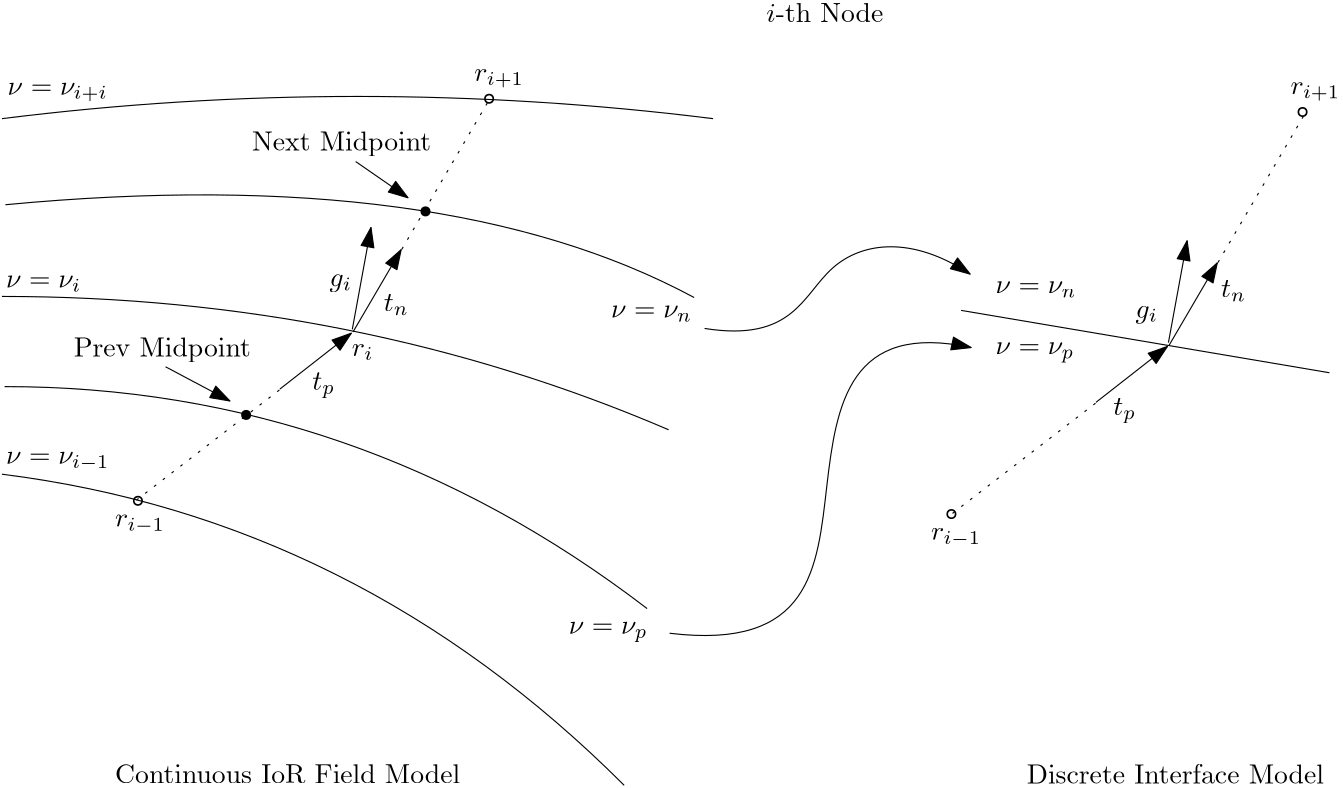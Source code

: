 <?xml version="1.0"?>
<!DOCTYPE ipe SYSTEM "ipe.dtd">
<ipe version="70218" creator="Ipe 7.2.24">
<info created="D:20231206185723" modified="D:20231206200733"/>
<ipestyle name="basic">
<symbol name="arrow/arc(spx)">
<path stroke="sym-stroke" fill="sym-stroke" pen="sym-pen">
0 0 m
-1 0.333 l
-1 -0.333 l
h
</path>
</symbol>
<symbol name="arrow/farc(spx)">
<path stroke="sym-stroke" fill="white" pen="sym-pen">
0 0 m
-1 0.333 l
-1 -0.333 l
h
</path>
</symbol>
<symbol name="arrow/ptarc(spx)">
<path stroke="sym-stroke" fill="sym-stroke" pen="sym-pen">
0 0 m
-1 0.333 l
-0.8 0 l
-1 -0.333 l
h
</path>
</symbol>
<symbol name="arrow/fptarc(spx)">
<path stroke="sym-stroke" fill="white" pen="sym-pen">
0 0 m
-1 0.333 l
-0.8 0 l
-1 -0.333 l
h
</path>
</symbol>
<symbol name="mark/circle(sx)" transformations="translations">
<path fill="sym-stroke">
0.6 0 0 0.6 0 0 e
0.4 0 0 0.4 0 0 e
</path>
</symbol>
<symbol name="mark/disk(sx)" transformations="translations">
<path fill="sym-stroke">
0.6 0 0 0.6 0 0 e
</path>
</symbol>
<symbol name="mark/fdisk(sfx)" transformations="translations">
<group>
<path fill="sym-fill">
0.5 0 0 0.5 0 0 e
</path>
<path fill="sym-stroke" fillrule="eofill">
0.6 0 0 0.6 0 0 e
0.4 0 0 0.4 0 0 e
</path>
</group>
</symbol>
<symbol name="mark/box(sx)" transformations="translations">
<path fill="sym-stroke" fillrule="eofill">
-0.6 -0.6 m
0.6 -0.6 l
0.6 0.6 l
-0.6 0.6 l
h
-0.4 -0.4 m
0.4 -0.4 l
0.4 0.4 l
-0.4 0.4 l
h
</path>
</symbol>
<symbol name="mark/square(sx)" transformations="translations">
<path fill="sym-stroke">
-0.6 -0.6 m
0.6 -0.6 l
0.6 0.6 l
-0.6 0.6 l
h
</path>
</symbol>
<symbol name="mark/fsquare(sfx)" transformations="translations">
<group>
<path fill="sym-fill">
-0.5 -0.5 m
0.5 -0.5 l
0.5 0.5 l
-0.5 0.5 l
h
</path>
<path fill="sym-stroke" fillrule="eofill">
-0.6 -0.6 m
0.6 -0.6 l
0.6 0.6 l
-0.6 0.6 l
h
-0.4 -0.4 m
0.4 -0.4 l
0.4 0.4 l
-0.4 0.4 l
h
</path>
</group>
</symbol>
<symbol name="mark/cross(sx)" transformations="translations">
<group>
<path fill="sym-stroke">
-0.43 -0.57 m
0.57 0.43 l
0.43 0.57 l
-0.57 -0.43 l
h
</path>
<path fill="sym-stroke">
-0.43 0.57 m
0.57 -0.43 l
0.43 -0.57 l
-0.57 0.43 l
h
</path>
</group>
</symbol>
<symbol name="arrow/fnormal(spx)">
<path stroke="sym-stroke" fill="white" pen="sym-pen">
0 0 m
-1 0.333 l
-1 -0.333 l
h
</path>
</symbol>
<symbol name="arrow/pointed(spx)">
<path stroke="sym-stroke" fill="sym-stroke" pen="sym-pen">
0 0 m
-1 0.333 l
-0.8 0 l
-1 -0.333 l
h
</path>
</symbol>
<symbol name="arrow/fpointed(spx)">
<path stroke="sym-stroke" fill="white" pen="sym-pen">
0 0 m
-1 0.333 l
-0.8 0 l
-1 -0.333 l
h
</path>
</symbol>
<symbol name="arrow/linear(spx)">
<path stroke="sym-stroke" pen="sym-pen">
-1 0.333 m
0 0 l
-1 -0.333 l
</path>
</symbol>
<symbol name="arrow/fdouble(spx)">
<path stroke="sym-stroke" fill="white" pen="sym-pen">
0 0 m
-1 0.333 l
-1 -0.333 l
h
-1 0 m
-2 0.333 l
-2 -0.333 l
h
</path>
</symbol>
<symbol name="arrow/double(spx)">
<path stroke="sym-stroke" fill="sym-stroke" pen="sym-pen">
0 0 m
-1 0.333 l
-1 -0.333 l
h
-1 0 m
-2 0.333 l
-2 -0.333 l
h
</path>
</symbol>
<symbol name="arrow/mid-normal(spx)">
<path stroke="sym-stroke" fill="sym-stroke" pen="sym-pen">
0.5 0 m
-0.5 0.333 l
-0.5 -0.333 l
h
</path>
</symbol>
<symbol name="arrow/mid-fnormal(spx)">
<path stroke="sym-stroke" fill="white" pen="sym-pen">
0.5 0 m
-0.5 0.333 l
-0.5 -0.333 l
h
</path>
</symbol>
<symbol name="arrow/mid-pointed(spx)">
<path stroke="sym-stroke" fill="sym-stroke" pen="sym-pen">
0.5 0 m
-0.5 0.333 l
-0.3 0 l
-0.5 -0.333 l
h
</path>
</symbol>
<symbol name="arrow/mid-fpointed(spx)">
<path stroke="sym-stroke" fill="white" pen="sym-pen">
0.5 0 m
-0.5 0.333 l
-0.3 0 l
-0.5 -0.333 l
h
</path>
</symbol>
<symbol name="arrow/mid-double(spx)">
<path stroke="sym-stroke" fill="sym-stroke" pen="sym-pen">
1 0 m
0 0.333 l
0 -0.333 l
h
0 0 m
-1 0.333 l
-1 -0.333 l
h
</path>
</symbol>
<symbol name="arrow/mid-fdouble(spx)">
<path stroke="sym-stroke" fill="white" pen="sym-pen">
1 0 m
0 0.333 l
0 -0.333 l
h
0 0 m
-1 0.333 l
-1 -0.333 l
h
</path>
</symbol>
<anglesize name="22.5 deg" value="22.5"/>
<anglesize name="30 deg" value="30"/>
<anglesize name="45 deg" value="45"/>
<anglesize name="60 deg" value="60"/>
<anglesize name="90 deg" value="90"/>
<arrowsize name="large" value="10"/>
<arrowsize name="small" value="5"/>
<arrowsize name="tiny" value="3"/>
<color name="blue" value="0 0 1"/>
<color name="brown" value="0.647 0.165 0.165"/>
<color name="darkblue" value="0 0 0.545"/>
<color name="darkcyan" value="0 0.545 0.545"/>
<color name="darkgray" value="0.663"/>
<color name="darkgreen" value="0 0.392 0"/>
<color name="darkmagenta" value="0.545 0 0.545"/>
<color name="darkorange" value="1 0.549 0"/>
<color name="darkred" value="0.545 0 0"/>
<color name="gold" value="1 0.843 0"/>
<color name="gray" value="0.745"/>
<color name="green" value="0 1 0"/>
<color name="lightblue" value="0.678 0.847 0.902"/>
<color name="lightcyan" value="0.878 1 1"/>
<color name="lightgray" value="0.827"/>
<color name="lightgreen" value="0.565 0.933 0.565"/>
<color name="lightyellow" value="1 1 0.878"/>
<color name="navy" value="0 0 0.502"/>
<color name="orange" value="1 0.647 0"/>
<color name="pink" value="1 0.753 0.796"/>
<color name="purple" value="0.627 0.125 0.941"/>
<color name="red" value="1 0 0"/>
<color name="seagreen" value="0.18 0.545 0.341"/>
<color name="turquoise" value="0.251 0.878 0.816"/>
<color name="violet" value="0.933 0.51 0.933"/>
<color name="yellow" value="1 1 0"/>
<dashstyle name="dash dot dotted" value="[4 2 1 2 1 2] 0"/>
<dashstyle name="dash dotted" value="[4 2 1 2] 0"/>
<dashstyle name="dashed" value="[4] 0"/>
<dashstyle name="dotted" value="[1 3] 0"/>
<gridsize name="10 pts (~3.5 mm)" value="10"/>
<gridsize name="14 pts (~5 mm)" value="14"/>
<gridsize name="16 pts (~6 mm)" value="16"/>
<gridsize name="20 pts (~7 mm)" value="20"/>
<gridsize name="28 pts (~10 mm)" value="28"/>
<gridsize name="32 pts (~12 mm)" value="32"/>
<gridsize name="4 pts" value="4"/>
<gridsize name="56 pts (~20 mm)" value="56"/>
<gridsize name="8 pts (~3 mm)" value="8"/>
<opacity name="10%" value="0.1"/>
<opacity name="30%" value="0.3"/>
<opacity name="50%" value="0.5"/>
<opacity name="75%" value="0.75"/>
<pen name="fat" value="1.2"/>
<pen name="heavier" value="0.8"/>
<pen name="ultrafat" value="2"/>
<symbolsize name="large" value="5"/>
<symbolsize name="small" value="2"/>
<symbolsize name="tiny" value="1.1"/>
<textsize name="Huge" value="\Huge"/>
<textsize name="LARGE" value="\LARGE"/>
<textsize name="Large" value="\Large"/>
<textsize name="footnote" value="\footnotesize"/>
<textsize name="huge" value="\huge"/>
<textsize name="large" value="\large"/>
<textsize name="small" value="\small"/>
<textsize name="tiny" value="\tiny"/>
<textstyle name="center" begin="\begin{center}" end="\end{center}"/>
<textstyle name="item" begin="\begin{itemize}\item{}" end="\end{itemize}"/>
<textstyle name="itemize" begin="\begin{itemize}" end="\end{itemize}"/>
<tiling name="falling" angle="-60" step="4" width="1"/>
<tiling name="rising" angle="30" step="4" width="1"/>
</ipestyle>
<page>
<layer name="alpha"/>
<view layers="alpha" active="alpha"/>
<path layer="alpha" matrix="1 0 0 1 191.632 -20.4964" stroke="black" arrow="normal/normal">
254.714 692.416 m
261.438 729.09 l
</path>
<path matrix="1 0 0 1 176.219 -4.22168" stroke="black" arrow="normal/normal">
244.053 654.651 m
269.786 674.779 l
</path>
<path matrix="1 0 0 1 176.219 -4.22168" stroke="black" arrow="normal/normal">
270.375 675.195 m
287.716 704.849 l
</path>
<text matrix="1 0 0 1 199.888 -11.7445" transformations="translations" pos="226.598 657.577" stroke="black" type="label" width="8.203" height="6.128" depth="2.85" valign="baseline" style="math">t_{p}</text>
<text matrix="1 0 0 1 188.59 -28.0056" transformations="translations" pos="276.718 716.254" stroke="black" type="label" width="9.021" height="6.132" depth="1.49" valign="baseline" style="math">t_{n}</text>
<text matrix="1 0 0 1 187.204 -36.2182" transformations="translations" pos="247.318 717.123" stroke="black" type="label" width="8.069" height="4.297" depth="1.93" valign="baseline" style="math">g_i</text>
<path matrix="1 0 0 1 176.219 -4.22168" stroke="black" dash="dotted">
192.387 614.663 m
244.204 654.575 l
</path>
<path matrix="1 0 0 1 176.219 -4.22168" stroke="black" dash="dotted">
287.951 704.97 m
319.178 758.403 l
</path>
<text matrix="1 0 0 1 190.807 -19.2807" transformations="translations" pos="170.081 620.206" stroke="black" type="label" width="18.009" height="4.294" depth="2.32" valign="baseline" style="math">r_{i-1}</text>
<text matrix="1 0 0 1 180.457 -21.6331" transformations="translations" pos="309.815 782.993" stroke="black" type="label" width="17.899" height="4.294" depth="2.32" valign="baseline" style="math">r_{i+1}</text>
<text matrix="1 0 0 1 248.399 -21.1358" transformations="translations" pos="135.682 710.777" stroke="black" type="label" width="29.183" height="4.294" depth="1.49" valign="baseline" style="math">\nu=\nu_n</text>
<text matrix="1 0 0 1 248.373 -43.0396" transformations="translations" pos="135.682 710.777" stroke="black" type="label" width="28.365" height="4.29" depth="2.85" valign="baseline" style="math">\nu=\nu_p</text>
<path matrix="1 0 0 1 -85.5863 -15.4576" stroke="black">
112 640 m
240 624
336 528 c
</path>
<path matrix="1 0 0 1 -101.586 -15.4576" stroke="black">
128 704 m
256 704
368 656 c
</path>
<path matrix="1 0 0 1 -149.586 -15.4576" stroke="black">
176 768 m
304 784
432 768 c
</path>
<path matrix="1 0 0 1 -102.173 -15.7323" stroke="black" arrow="normal/normal">
254.714 692.416 m
261.438 729.09 l
</path>
<path matrix="1 0 0 1 -117.586 0.542411" stroke="black" arrow="normal/normal">
244.053 654.651 m
269.786 674.779 l
</path>
<path matrix="1 0 0 1 -117.586 0.542411" stroke="black" arrow="normal/normal">
270.375 675.195 m
287.716 704.849 l
</path>
<text matrix="1 0 0 1 -88.4843 -2.63461" transformations="translations" pos="226.598 657.577" stroke="black" type="label" width="8.203" height="6.128" depth="2.85" valign="baseline" style="math">t_{p}</text>
<text matrix="1 0 0 1 -112.82 -33.0195" transformations="translations" pos="276.718 716.254" stroke="black" type="label" width="9.021" height="6.132" depth="1.49" valign="baseline" style="math">t_{n}</text>
<text matrix="1 0 0 1 -102.98 -24.9354" transformations="translations" pos="247.318 717.123" stroke="black" type="label" width="8.069" height="4.297" depth="1.93" valign="baseline" style="math">g_i</text>
<text matrix="1 0 0 1 47.3949 107.854" transformations="translations" pos="254.147 679.488" stroke="black" type="label" width="42.176" height="6.918" depth="0" valign="baseline">$i$-th Node</text>
<path matrix="1 0 0 1 -117.586 0.542411" stroke="black" dash="dotted">
192.387 614.663 m
244.204 654.575 l
</path>
<path matrix="1 0 0 1 -117.586 0.542411" stroke="black" dash="dotted">
287.951 704.97 m
319.178 758.403 l
</path>
<text matrix="1 0 0 1 -101.586 -17.8062" transformations="translations" pos="253.906 684.938" stroke="black" type="label" width="7.812" height="4.294" depth="1.49" valign="baseline" style="math">r_i</text>
<text matrix="1 0 0 1 -102.998 -14.5166" transformations="translations" pos="170.081 620.206" stroke="black" type="label" width="18.009" height="4.294" depth="2.32" valign="baseline" style="math">r_{i-1}</text>
<text matrix="1 0 0 1 -113.348 -16.869" transformations="translations" pos="309.815 782.993" stroke="black" type="label" width="17.899" height="4.294" depth="2.32" valign="baseline" style="math">r_{i+1}</text>
<text matrix="1 0 0 1 -107.844 -19.0337" transformations="translations" pos="135.682 710.777" stroke="black" type="label" width="27.077" height="4.294" depth="1.49" valign="baseline" style="math">\nu=\nu_i</text>
<text matrix="1 0 0 1 -105.46 -20.8218" transformations="translations" pos="133.298 649.089" stroke="black" type="label" width="37.275" height="4.294" depth="2.32" valign="baseline" style="math">\nu=\nu_{i-1}</text>
<text matrix="1 0 0 1 -109.036 -14.2655" transformations="translations" pos="137.47 775.445" stroke="black" type="label" width="36.012" height="4.294" depth="2.32" valign="baseline" style="math">\nu=\nu_{i+i}</text>
<use matrix="1 0 0 1 -119.956 -5.90328" name="mark/disk(sx)" pos="298.846 725.062" size="normal" stroke="black"/>
<use matrix="1 0 0 1 -112.6 3.61545" name="mark/disk(sx)" pos="226.926 642.27" size="normal" stroke="black"/>
<text matrix="1 0 0 1 109.99 -29.8547" transformations="translations" pos="135.682 710.777" stroke="black" type="label" width="29.183" height="4.294" depth="1.49" valign="baseline" style="math">\nu=\nu_n</text>
<text matrix="1 0 0 1 94.7518 -143.677" transformations="translations" pos="135.682 710.777" stroke="black" type="label" width="28.365" height="4.29" depth="2.85" valign="baseline" style="math">\nu=\nu_p</text>
<path stroke="black">
27.6557 721.555 m
185.711 736.547
275.6 688.15 c
</path>
<path matrix="1 0 0 1 -117.586 0.542411" stroke="black">
144.941 655.537 m
271.802 655.616
376.249 575.633 c
</path>
<path matrix="-0.00273223 0.999996 -0.999996 -0.00273223 1177.98 217.531" stroke="black">
445.372 672.447 m
468.187 804.993 l
</path>
<use matrix="1 0 0 1 65.4054 -0.165165" name="mark/circle(sx)" pos="136.386 759.874" size="normal" stroke="black"/>
<use matrix="1 0 0 1 -1.98198 -3.3033" name="mark/circle(sx)" pos="77.3552 618.274" size="normal" stroke="black"/>
<text matrix="1 0 0 1 -74.6028 13.0374" transformations="translations" pos="191.061 728.041" stroke="black" type="label" width="64.481" height="6.926" depth="1.93" valign="baseline">Next Midpoint</text>
<text matrix="1 0 0 1 -138.817 -61.0947" transformations="translations" pos="191.061 728.041" stroke="black" type="label" width="63.816" height="6.926" depth="1.93" valign="baseline">Prev Midpoint</text>
<path stroke="black" arrow="normal/normal">
153.759 737.095 m
172.591 724.057 l
</path>
<path stroke="black" arrow="normal/normal">
85.3129 663.216 m
108.49 650.903 l
</path>
<path stroke="black" arrow="normal/normal">
279.364 677.019 m
311.233 671.949
318.114 706.353
354.329 710.337
374.971 696.575 c
</path>
<path stroke="black" arrow="normal/normal">
266.765 567.291 m
317.752 561.131
322.097 620.162
331.513 679.554
375.333 670.138 c
</path>
<use matrix="1 0 0 1 358.252 -4.93372" name="mark/circle(sx)" pos="136.386 759.874" size="normal" stroke="black"/>
<use matrix="1 0 0 1 290.865 -8.07185" name="mark/circle(sx)" pos="77.3552 618.274" size="normal" stroke="black"/>
<text matrix="1 0 0 1 6.40565 -39.6525" transformations="translations" pos="388.966 552.816" stroke="black" type="label" width="107.071" height="6.918" depth="0" valign="baseline">Discrete Interface Model</text>
<text matrix="1 0 0 1 7.05725 -14.5929" transformations="translations" pos="60.0981 527.881" stroke="black" type="label" width="124.312" height="6.918" depth="0" valign="baseline">Continuous IoR Field Model</text>
</page>
</ipe>
